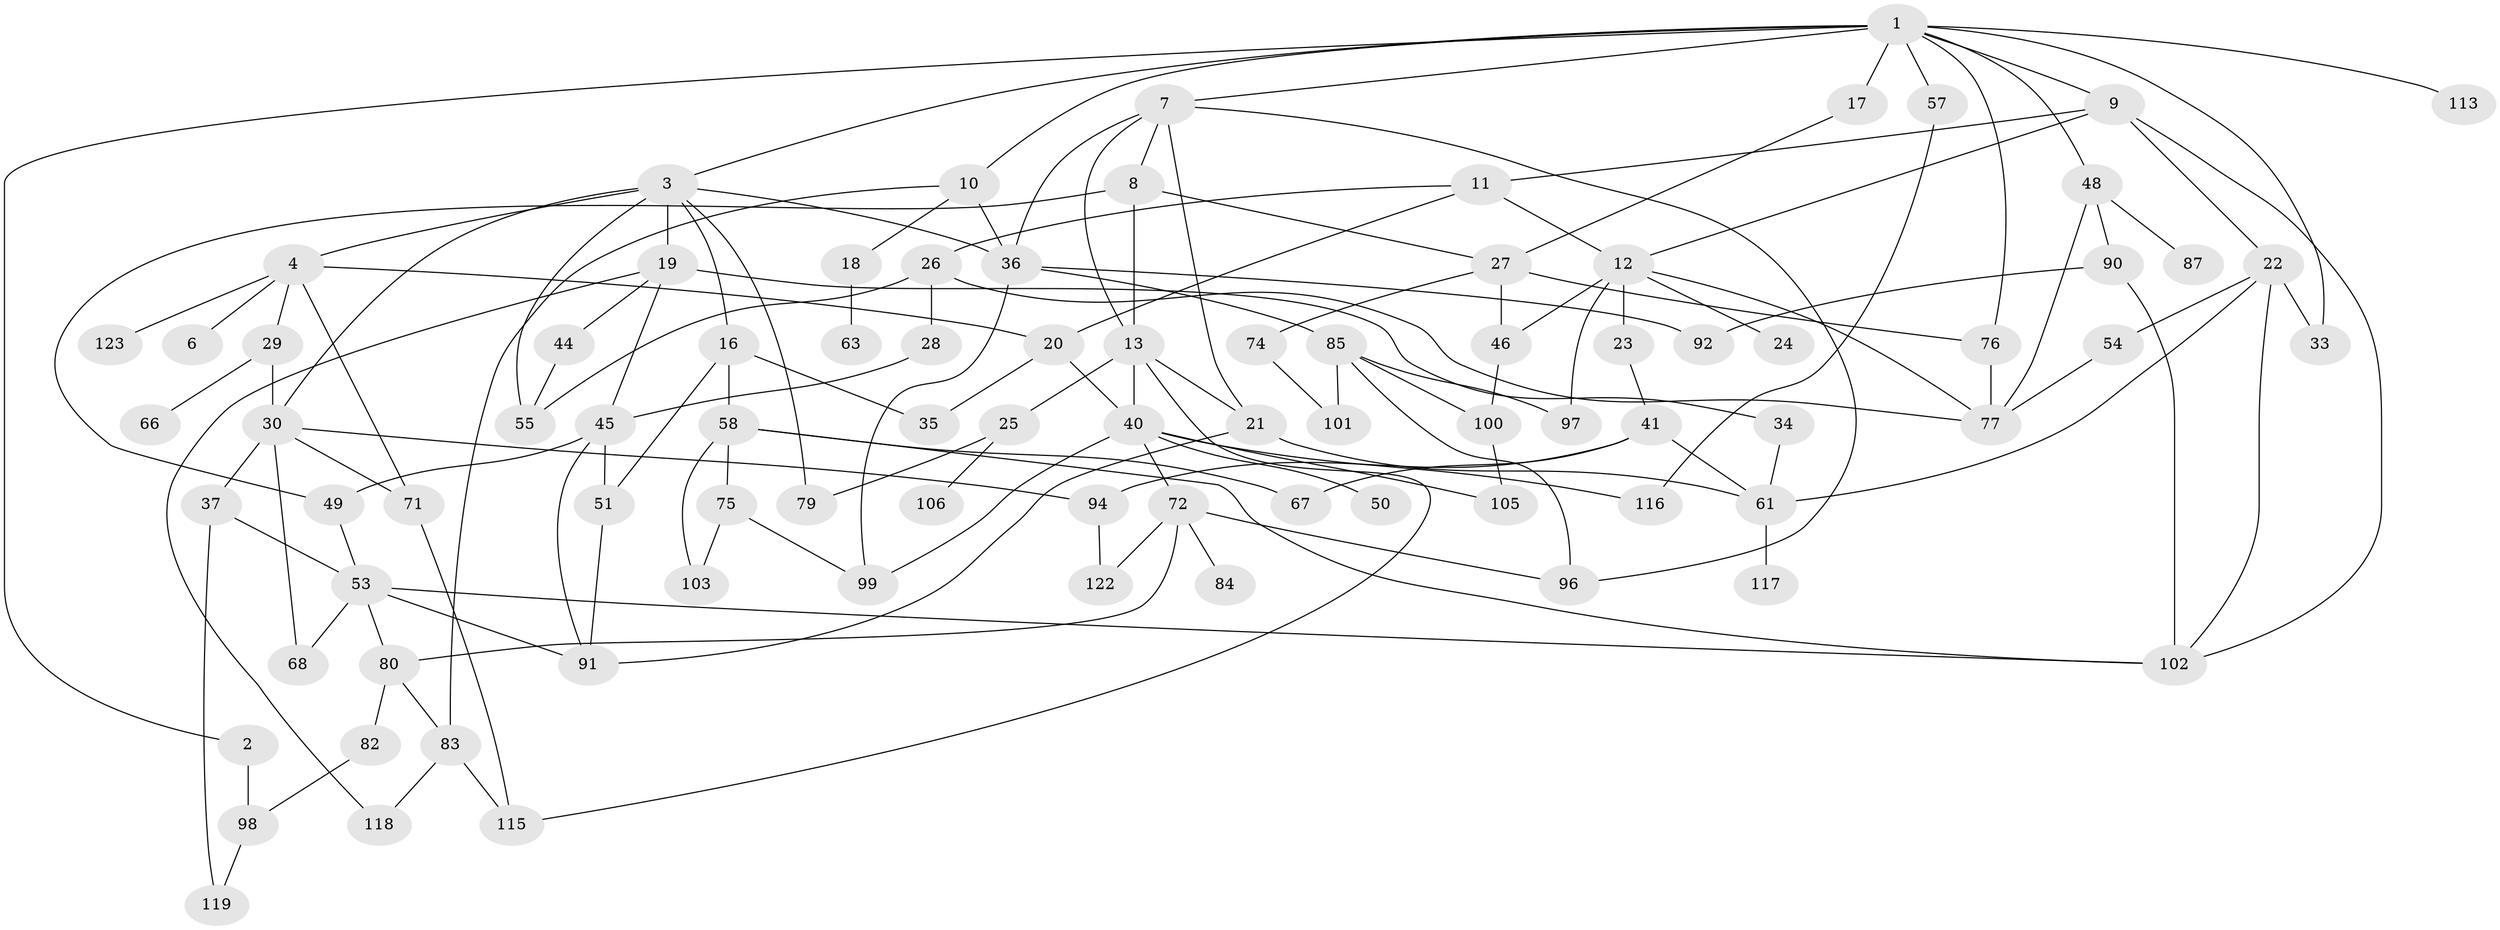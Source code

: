 // Generated by graph-tools (version 1.1) at 2025/23/03/03/25 07:23:30]
// undirected, 86 vertices, 142 edges
graph export_dot {
graph [start="1"]
  node [color=gray90,style=filled];
  1 [super="+5"];
  2 [super="+93"];
  3 [super="+42"];
  4 [super="+120"];
  6;
  7 [super="+32"];
  8;
  9;
  10 [super="+56"];
  11 [super="+14"];
  12 [super="+81"];
  13 [super="+15"];
  16;
  17;
  18;
  19 [super="+47"];
  20;
  21 [super="+114"];
  22 [super="+43"];
  23;
  24;
  25 [super="+64"];
  26 [super="+52"];
  27 [super="+38"];
  28;
  29;
  30 [super="+31"];
  33;
  34;
  35 [super="+70"];
  36 [super="+39"];
  37 [super="+78"];
  40 [super="+60"];
  41 [super="+73"];
  44;
  45 [super="+95"];
  46 [super="+124"];
  48 [super="+88"];
  49;
  50;
  51 [super="+69"];
  53 [super="+65"];
  54 [super="+111"];
  55 [super="+59"];
  57;
  58 [super="+62"];
  61;
  63;
  66;
  67;
  68 [super="+110"];
  71;
  72;
  74 [super="+121"];
  75 [super="+104"];
  76 [super="+86"];
  77;
  79;
  80;
  82;
  83 [super="+107"];
  84;
  85 [super="+108"];
  87 [super="+89"];
  90;
  91;
  92;
  94;
  96;
  97 [super="+112"];
  98;
  99;
  100;
  101;
  102 [super="+109"];
  103;
  105;
  106;
  113;
  115;
  116;
  117;
  118;
  119;
  122;
  123;
  1 -- 2;
  1 -- 3;
  1 -- 9;
  1 -- 10 [weight=2];
  1 -- 17;
  1 -- 33;
  1 -- 57;
  1 -- 76;
  1 -- 48;
  1 -- 113;
  1 -- 7;
  2 -- 98;
  3 -- 4;
  3 -- 16;
  3 -- 19 [weight=2];
  3 -- 30;
  3 -- 79;
  3 -- 36;
  3 -- 55;
  4 -- 6;
  4 -- 20;
  4 -- 29;
  4 -- 71;
  4 -- 123;
  7 -- 8;
  7 -- 96;
  7 -- 21;
  7 -- 36;
  7 -- 13;
  8 -- 13;
  8 -- 49;
  8 -- 27;
  9 -- 11;
  9 -- 12;
  9 -- 22;
  9 -- 102;
  10 -- 18;
  10 -- 36;
  10 -- 83;
  11 -- 26;
  11 -- 12;
  11 -- 20;
  12 -- 23;
  12 -- 24;
  12 -- 46;
  12 -- 97;
  12 -- 77;
  13 -- 115;
  13 -- 25;
  13 -- 21;
  13 -- 40;
  16 -- 51;
  16 -- 58;
  16 -- 35;
  17 -- 27;
  18 -- 63;
  19 -- 34;
  19 -- 44;
  19 -- 45;
  19 -- 118;
  20 -- 35;
  20 -- 40;
  21 -- 91;
  21 -- 61;
  22 -- 61;
  22 -- 54;
  22 -- 33;
  22 -- 102;
  23 -- 41;
  25 -- 106;
  25 -- 79;
  26 -- 28;
  26 -- 77;
  26 -- 55;
  27 -- 74;
  27 -- 76;
  27 -- 46;
  28 -- 45;
  29 -- 66;
  29 -- 30;
  30 -- 37 [weight=2];
  30 -- 68;
  30 -- 71;
  30 -- 94;
  34 -- 61;
  36 -- 85;
  36 -- 92;
  36 -- 99;
  37 -- 53;
  37 -- 119;
  40 -- 50;
  40 -- 105;
  40 -- 99;
  40 -- 72;
  40 -- 116;
  41 -- 67;
  41 -- 61;
  41 -- 94;
  44 -- 55;
  45 -- 49;
  45 -- 91;
  45 -- 51;
  46 -- 100;
  48 -- 87;
  48 -- 90;
  48 -- 77;
  49 -- 53;
  51 -- 91;
  53 -- 91;
  53 -- 68;
  53 -- 80;
  53 -- 102;
  54 -- 77;
  57 -- 116;
  58 -- 103;
  58 -- 102;
  58 -- 75;
  58 -- 67;
  61 -- 117;
  71 -- 115;
  72 -- 84;
  72 -- 122;
  72 -- 80;
  72 -- 96;
  74 -- 101 [weight=2];
  75 -- 103;
  75 -- 99;
  76 -- 77;
  80 -- 82;
  80 -- 83;
  82 -- 98;
  83 -- 115;
  83 -- 118;
  85 -- 100;
  85 -- 101;
  85 -- 96;
  85 -- 97;
  90 -- 92;
  90 -- 102;
  94 -- 122;
  98 -- 119;
  100 -- 105;
}
